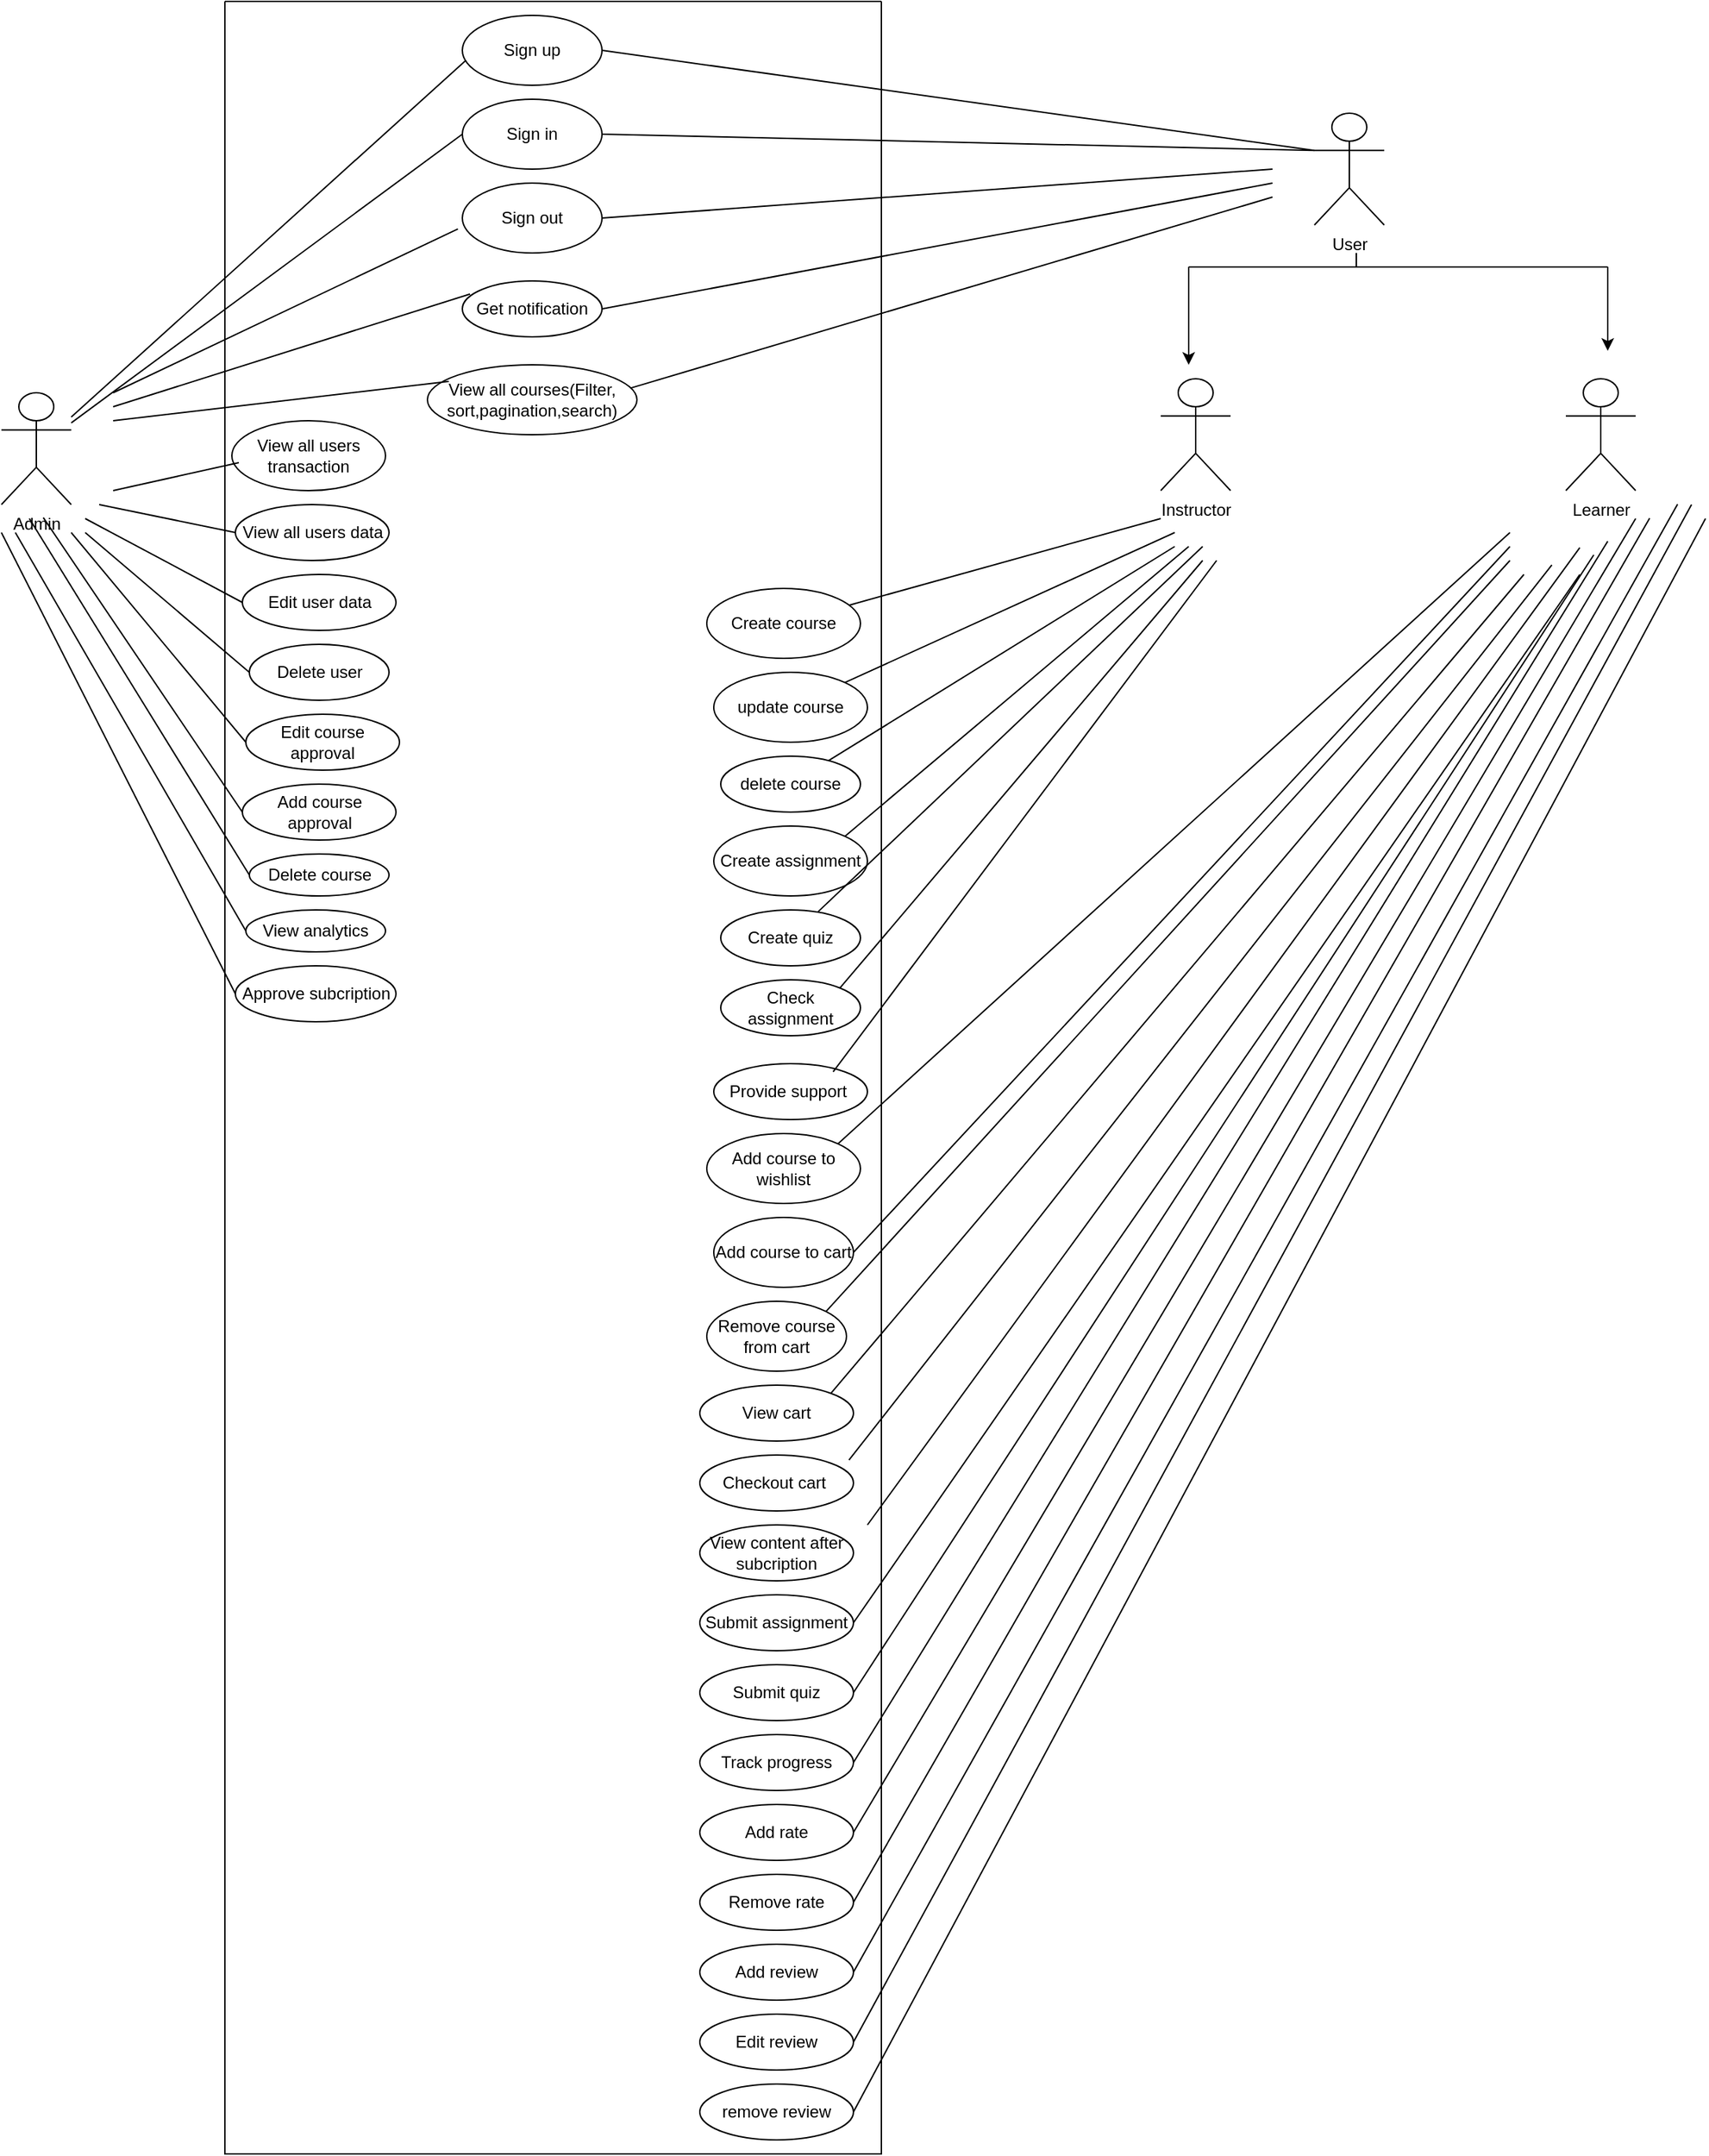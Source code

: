 <mxfile version="22.0.8" type="github">
  <diagram name="Page-1" id="YhNZJ8bQZAhqDyXA25JJ">
    <mxGraphModel dx="3500" dy="1780" grid="1" gridSize="10" guides="1" tooltips="1" connect="1" arrows="1" fold="1" page="1" pageScale="1" pageWidth="850" pageHeight="1100" math="0" shadow="0">
      <root>
        <mxCell id="0" />
        <mxCell id="1" parent="0" />
        <mxCell id="DYnENjNT_vylz437ZZMC-1" value="Admin" style="shape=umlActor;verticalLabelPosition=bottom;verticalAlign=top;html=1;outlineConnect=0;" vertex="1" parent="1">
          <mxGeometry x="20" y="310" width="50" height="80" as="geometry" />
        </mxCell>
        <mxCell id="DYnENjNT_vylz437ZZMC-2" value="Learner" style="shape=umlActor;verticalLabelPosition=bottom;verticalAlign=top;html=1;outlineConnect=0;" vertex="1" parent="1">
          <mxGeometry x="1140" y="300" width="50" height="80" as="geometry" />
        </mxCell>
        <mxCell id="DYnENjNT_vylz437ZZMC-3" value="Instructor" style="shape=umlActor;verticalLabelPosition=bottom;verticalAlign=top;html=1;outlineConnect=0;" vertex="1" parent="1">
          <mxGeometry x="850" y="300" width="50" height="80" as="geometry" />
        </mxCell>
        <mxCell id="DYnENjNT_vylz437ZZMC-6" value="" style="swimlane;startSize=0;" vertex="1" parent="1">
          <mxGeometry x="180" y="30" width="470" height="1540" as="geometry" />
        </mxCell>
        <mxCell id="DYnENjNT_vylz437ZZMC-7" value="Sign up" style="ellipse;whiteSpace=wrap;html=1;" vertex="1" parent="DYnENjNT_vylz437ZZMC-6">
          <mxGeometry x="170" y="10" width="100" height="50" as="geometry" />
        </mxCell>
        <mxCell id="DYnENjNT_vylz437ZZMC-8" value="View all courses(Filter, sort,pagination,search)" style="ellipse;whiteSpace=wrap;html=1;" vertex="1" parent="DYnENjNT_vylz437ZZMC-6">
          <mxGeometry x="145" y="260" width="150" height="50" as="geometry" />
        </mxCell>
        <mxCell id="DYnENjNT_vylz437ZZMC-9" value="Create course" style="ellipse;whiteSpace=wrap;html=1;" vertex="1" parent="DYnENjNT_vylz437ZZMC-6">
          <mxGeometry x="345" y="420" width="110" height="50" as="geometry" />
        </mxCell>
        <mxCell id="DYnENjNT_vylz437ZZMC-10" value="Add course to wishlist" style="ellipse;whiteSpace=wrap;html=1;" vertex="1" parent="DYnENjNT_vylz437ZZMC-6">
          <mxGeometry x="345" y="810" width="110" height="50" as="geometry" />
        </mxCell>
        <mxCell id="DYnENjNT_vylz437ZZMC-11" value="Add course to cart" style="ellipse;whiteSpace=wrap;html=1;" vertex="1" parent="DYnENjNT_vylz437ZZMC-6">
          <mxGeometry x="350" y="870" width="100" height="50" as="geometry" />
        </mxCell>
        <mxCell id="DYnENjNT_vylz437ZZMC-12" value="delete course" style="ellipse;whiteSpace=wrap;html=1;" vertex="1" parent="DYnENjNT_vylz437ZZMC-6">
          <mxGeometry x="355" y="540" width="100" height="40" as="geometry" />
        </mxCell>
        <mxCell id="DYnENjNT_vylz437ZZMC-13" value="update course" style="ellipse;whiteSpace=wrap;html=1;" vertex="1" parent="DYnENjNT_vylz437ZZMC-6">
          <mxGeometry x="350" y="480" width="110" height="50" as="geometry" />
        </mxCell>
        <mxCell id="DYnENjNT_vylz437ZZMC-14" value="Create assignment" style="ellipse;whiteSpace=wrap;html=1;" vertex="1" parent="DYnENjNT_vylz437ZZMC-6">
          <mxGeometry x="350" y="590" width="110" height="50" as="geometry" />
        </mxCell>
        <mxCell id="DYnENjNT_vylz437ZZMC-24" value="Create quiz" style="ellipse;whiteSpace=wrap;html=1;" vertex="1" parent="DYnENjNT_vylz437ZZMC-6">
          <mxGeometry x="355" y="650" width="100" height="40" as="geometry" />
        </mxCell>
        <mxCell id="DYnENjNT_vylz437ZZMC-26" value="Check assignment" style="ellipse;whiteSpace=wrap;html=1;" vertex="1" parent="DYnENjNT_vylz437ZZMC-6">
          <mxGeometry x="355" y="700" width="100" height="40" as="geometry" />
        </mxCell>
        <mxCell id="DYnENjNT_vylz437ZZMC-28" value="Get notification" style="ellipse;whiteSpace=wrap;html=1;" vertex="1" parent="DYnENjNT_vylz437ZZMC-6">
          <mxGeometry x="170" y="200" width="100" height="40" as="geometry" />
        </mxCell>
        <mxCell id="DYnENjNT_vylz437ZZMC-27" value="Provide support&amp;nbsp;" style="ellipse;whiteSpace=wrap;html=1;" vertex="1" parent="DYnENjNT_vylz437ZZMC-6">
          <mxGeometry x="350" y="760" width="110" height="40" as="geometry" />
        </mxCell>
        <mxCell id="DYnENjNT_vylz437ZZMC-31" value="Remove course from cart" style="ellipse;whiteSpace=wrap;html=1;" vertex="1" parent="DYnENjNT_vylz437ZZMC-6">
          <mxGeometry x="345" y="930" width="100" height="50" as="geometry" />
        </mxCell>
        <mxCell id="DYnENjNT_vylz437ZZMC-32" value="View cart" style="ellipse;whiteSpace=wrap;html=1;" vertex="1" parent="DYnENjNT_vylz437ZZMC-6">
          <mxGeometry x="340" y="990" width="110" height="40" as="geometry" />
        </mxCell>
        <mxCell id="DYnENjNT_vylz437ZZMC-33" value="Checkout cart&amp;nbsp;" style="ellipse;whiteSpace=wrap;html=1;" vertex="1" parent="DYnENjNT_vylz437ZZMC-6">
          <mxGeometry x="340" y="1040" width="110" height="40" as="geometry" />
        </mxCell>
        <mxCell id="DYnENjNT_vylz437ZZMC-34" value="View content after subcription" style="ellipse;whiteSpace=wrap;html=1;" vertex="1" parent="DYnENjNT_vylz437ZZMC-6">
          <mxGeometry x="340" y="1090" width="110" height="40" as="geometry" />
        </mxCell>
        <mxCell id="DYnENjNT_vylz437ZZMC-35" value="Submit assignment" style="ellipse;whiteSpace=wrap;html=1;" vertex="1" parent="DYnENjNT_vylz437ZZMC-6">
          <mxGeometry x="340" y="1140" width="110" height="40" as="geometry" />
        </mxCell>
        <mxCell id="DYnENjNT_vylz437ZZMC-36" value="Submit quiz" style="ellipse;whiteSpace=wrap;html=1;" vertex="1" parent="DYnENjNT_vylz437ZZMC-6">
          <mxGeometry x="340" y="1190" width="110" height="40" as="geometry" />
        </mxCell>
        <mxCell id="DYnENjNT_vylz437ZZMC-38" value="Track progress" style="ellipse;whiteSpace=wrap;html=1;" vertex="1" parent="DYnENjNT_vylz437ZZMC-6">
          <mxGeometry x="340" y="1240" width="110" height="40" as="geometry" />
        </mxCell>
        <mxCell id="DYnENjNT_vylz437ZZMC-39" value="Add rate" style="ellipse;whiteSpace=wrap;html=1;" vertex="1" parent="DYnENjNT_vylz437ZZMC-6">
          <mxGeometry x="340" y="1290" width="110" height="40" as="geometry" />
        </mxCell>
        <mxCell id="DYnENjNT_vylz437ZZMC-40" value="Remove rate" style="ellipse;whiteSpace=wrap;html=1;" vertex="1" parent="DYnENjNT_vylz437ZZMC-6">
          <mxGeometry x="340" y="1340" width="110" height="40" as="geometry" />
        </mxCell>
        <mxCell id="DYnENjNT_vylz437ZZMC-41" value="Add review" style="ellipse;whiteSpace=wrap;html=1;" vertex="1" parent="DYnENjNT_vylz437ZZMC-6">
          <mxGeometry x="340" y="1390" width="110" height="40" as="geometry" />
        </mxCell>
        <mxCell id="DYnENjNT_vylz437ZZMC-42" value="Edit review" style="ellipse;whiteSpace=wrap;html=1;" vertex="1" parent="DYnENjNT_vylz437ZZMC-6">
          <mxGeometry x="340" y="1440" width="110" height="40" as="geometry" />
        </mxCell>
        <mxCell id="DYnENjNT_vylz437ZZMC-43" value="remove review" style="ellipse;whiteSpace=wrap;html=1;" vertex="1" parent="DYnENjNT_vylz437ZZMC-6">
          <mxGeometry x="340" y="1490" width="110" height="40" as="geometry" />
        </mxCell>
        <mxCell id="DYnENjNT_vylz437ZZMC-45" value="View all users transaction" style="ellipse;whiteSpace=wrap;html=1;" vertex="1" parent="DYnENjNT_vylz437ZZMC-6">
          <mxGeometry x="5" y="300" width="110" height="50" as="geometry" />
        </mxCell>
        <mxCell id="DYnENjNT_vylz437ZZMC-46" value="View all users data" style="ellipse;whiteSpace=wrap;html=1;" vertex="1" parent="DYnENjNT_vylz437ZZMC-6">
          <mxGeometry x="7.5" y="360" width="110" height="40" as="geometry" />
        </mxCell>
        <mxCell id="DYnENjNT_vylz437ZZMC-47" value="Edit user data" style="ellipse;whiteSpace=wrap;html=1;" vertex="1" parent="DYnENjNT_vylz437ZZMC-6">
          <mxGeometry x="12.5" y="410" width="110" height="40" as="geometry" />
        </mxCell>
        <mxCell id="DYnENjNT_vylz437ZZMC-48" value="Delete user" style="ellipse;whiteSpace=wrap;html=1;" vertex="1" parent="DYnENjNT_vylz437ZZMC-6">
          <mxGeometry x="17.5" y="460" width="100" height="40" as="geometry" />
        </mxCell>
        <mxCell id="DYnENjNT_vylz437ZZMC-49" value="Edit course approval" style="ellipse;whiteSpace=wrap;html=1;" vertex="1" parent="DYnENjNT_vylz437ZZMC-6">
          <mxGeometry x="15" y="510" width="110" height="40" as="geometry" />
        </mxCell>
        <mxCell id="DYnENjNT_vylz437ZZMC-50" value="Add course approval" style="ellipse;whiteSpace=wrap;html=1;" vertex="1" parent="DYnENjNT_vylz437ZZMC-6">
          <mxGeometry x="12.5" y="560" width="110" height="40" as="geometry" />
        </mxCell>
        <mxCell id="DYnENjNT_vylz437ZZMC-51" value="Delete course" style="ellipse;whiteSpace=wrap;html=1;" vertex="1" parent="DYnENjNT_vylz437ZZMC-6">
          <mxGeometry x="17.5" y="610" width="100" height="30" as="geometry" />
        </mxCell>
        <mxCell id="DYnENjNT_vylz437ZZMC-52" value="View analytics" style="ellipse;whiteSpace=wrap;html=1;" vertex="1" parent="DYnENjNT_vylz437ZZMC-6">
          <mxGeometry x="15" y="650" width="100" height="30" as="geometry" />
        </mxCell>
        <mxCell id="DYnENjNT_vylz437ZZMC-53" value="Approve subcription" style="ellipse;whiteSpace=wrap;html=1;" vertex="1" parent="DYnENjNT_vylz437ZZMC-6">
          <mxGeometry x="7.5" y="690" width="115" height="40" as="geometry" />
        </mxCell>
        <mxCell id="DYnENjNT_vylz437ZZMC-54" value="Sign out" style="ellipse;whiteSpace=wrap;html=1;" vertex="1" parent="DYnENjNT_vylz437ZZMC-6">
          <mxGeometry x="170" y="130" width="100" height="50" as="geometry" />
        </mxCell>
        <mxCell id="DYnENjNT_vylz437ZZMC-55" value="Sign in" style="ellipse;whiteSpace=wrap;html=1;" vertex="1" parent="DYnENjNT_vylz437ZZMC-6">
          <mxGeometry x="170" y="70" width="100" height="50" as="geometry" />
        </mxCell>
        <mxCell id="DYnENjNT_vylz437ZZMC-61" value="" style="endArrow=none;html=1;rounded=0;entryX=0.026;entryY=0.642;entryDx=0;entryDy=0;entryPerimeter=0;" edge="1" parent="1" source="DYnENjNT_vylz437ZZMC-1" target="DYnENjNT_vylz437ZZMC-7">
          <mxGeometry width="50" height="50" relative="1" as="geometry">
            <mxPoint x="90" y="270" as="sourcePoint" />
            <mxPoint x="330" y="210" as="targetPoint" />
          </mxGeometry>
        </mxCell>
        <mxCell id="DYnENjNT_vylz437ZZMC-62" value="" style="endArrow=none;html=1;rounded=0;entryX=0;entryY=0.5;entryDx=0;entryDy=0;" edge="1" parent="1" source="DYnENjNT_vylz437ZZMC-1" target="DYnENjNT_vylz437ZZMC-55">
          <mxGeometry width="50" height="50" relative="1" as="geometry">
            <mxPoint x="280" y="260" as="sourcePoint" />
            <mxPoint x="330" y="210" as="targetPoint" />
          </mxGeometry>
        </mxCell>
        <mxCell id="DYnENjNT_vylz437ZZMC-63" value="" style="endArrow=none;html=1;rounded=0;entryX=-0.032;entryY=0.656;entryDx=0;entryDy=0;entryPerimeter=0;" edge="1" parent="1" target="DYnENjNT_vylz437ZZMC-54">
          <mxGeometry width="50" height="50" relative="1" as="geometry">
            <mxPoint x="100" y="310" as="sourcePoint" />
            <mxPoint x="330" y="210" as="targetPoint" />
          </mxGeometry>
        </mxCell>
        <mxCell id="DYnENjNT_vylz437ZZMC-64" value="" style="endArrow=none;html=1;rounded=0;entryX=0.055;entryY=0.234;entryDx=0;entryDy=0;entryPerimeter=0;" edge="1" parent="1" target="DYnENjNT_vylz437ZZMC-28">
          <mxGeometry width="50" height="50" relative="1" as="geometry">
            <mxPoint x="100" y="320" as="sourcePoint" />
            <mxPoint x="330" y="210" as="targetPoint" />
          </mxGeometry>
        </mxCell>
        <mxCell id="DYnENjNT_vylz437ZZMC-65" value="" style="endArrow=none;html=1;rounded=0;entryX=0.102;entryY=0.238;entryDx=0;entryDy=0;entryPerimeter=0;" edge="1" parent="1" target="DYnENjNT_vylz437ZZMC-8">
          <mxGeometry width="50" height="50" relative="1" as="geometry">
            <mxPoint x="100" y="330" as="sourcePoint" />
            <mxPoint x="330" y="210" as="targetPoint" />
          </mxGeometry>
        </mxCell>
        <mxCell id="DYnENjNT_vylz437ZZMC-70" value="User" style="shape=umlActor;verticalLabelPosition=bottom;verticalAlign=top;html=1;outlineConnect=0;" vertex="1" parent="1">
          <mxGeometry x="960" y="110" width="50" height="80" as="geometry" />
        </mxCell>
        <mxCell id="DYnENjNT_vylz437ZZMC-71" value="" style="endArrow=none;html=1;rounded=0;" edge="1" parent="1">
          <mxGeometry width="50" height="50" relative="1" as="geometry">
            <mxPoint x="870" y="220" as="sourcePoint" />
            <mxPoint x="1170" y="220" as="targetPoint" />
          </mxGeometry>
        </mxCell>
        <mxCell id="DYnENjNT_vylz437ZZMC-72" value="" style="endArrow=classic;html=1;rounded=0;" edge="1" parent="1">
          <mxGeometry width="50" height="50" relative="1" as="geometry">
            <mxPoint x="870" y="220" as="sourcePoint" />
            <mxPoint x="870" y="290" as="targetPoint" />
          </mxGeometry>
        </mxCell>
        <mxCell id="DYnENjNT_vylz437ZZMC-73" value="" style="endArrow=classic;html=1;rounded=0;" edge="1" parent="1">
          <mxGeometry width="50" height="50" relative="1" as="geometry">
            <mxPoint x="1170" y="220" as="sourcePoint" />
            <mxPoint x="1170" y="280" as="targetPoint" />
          </mxGeometry>
        </mxCell>
        <mxCell id="DYnENjNT_vylz437ZZMC-74" value="" style="endArrow=none;html=1;rounded=0;" edge="1" parent="1">
          <mxGeometry width="50" height="50" relative="1" as="geometry">
            <mxPoint x="990" y="220" as="sourcePoint" />
            <mxPoint x="990" y="210" as="targetPoint" />
          </mxGeometry>
        </mxCell>
        <mxCell id="DYnENjNT_vylz437ZZMC-75" value="" style="endArrow=none;html=1;rounded=0;exitX=1;exitY=0.5;exitDx=0;exitDy=0;entryX=0;entryY=0.333;entryDx=0;entryDy=0;entryPerimeter=0;" edge="1" parent="1" source="DYnENjNT_vylz437ZZMC-7" target="DYnENjNT_vylz437ZZMC-70">
          <mxGeometry width="50" height="50" relative="1" as="geometry">
            <mxPoint x="340" y="260" as="sourcePoint" />
            <mxPoint x="950" y="110" as="targetPoint" />
          </mxGeometry>
        </mxCell>
        <mxCell id="DYnENjNT_vylz437ZZMC-78" value="" style="endArrow=none;html=1;rounded=0;entryX=0;entryY=0.333;entryDx=0;entryDy=0;entryPerimeter=0;exitX=1;exitY=0.5;exitDx=0;exitDy=0;" edge="1" parent="1" source="DYnENjNT_vylz437ZZMC-55" target="DYnENjNT_vylz437ZZMC-70">
          <mxGeometry width="50" height="50" relative="1" as="geometry">
            <mxPoint x="340" y="260" as="sourcePoint" />
            <mxPoint x="390" y="210" as="targetPoint" />
          </mxGeometry>
        </mxCell>
        <mxCell id="DYnENjNT_vylz437ZZMC-79" value="" style="endArrow=none;html=1;rounded=0;exitX=1;exitY=0.5;exitDx=0;exitDy=0;" edge="1" parent="1" source="DYnENjNT_vylz437ZZMC-54">
          <mxGeometry width="50" height="50" relative="1" as="geometry">
            <mxPoint x="340" y="260" as="sourcePoint" />
            <mxPoint x="930" y="150" as="targetPoint" />
          </mxGeometry>
        </mxCell>
        <mxCell id="DYnENjNT_vylz437ZZMC-80" value="" style="endArrow=none;html=1;rounded=0;exitX=1;exitY=0.5;exitDx=0;exitDy=0;" edge="1" parent="1" source="DYnENjNT_vylz437ZZMC-28">
          <mxGeometry width="50" height="50" relative="1" as="geometry">
            <mxPoint x="340" y="260" as="sourcePoint" />
            <mxPoint x="930" y="160" as="targetPoint" />
          </mxGeometry>
        </mxCell>
        <mxCell id="DYnENjNT_vylz437ZZMC-83" value="" style="endArrow=none;html=1;rounded=0;exitX=0.969;exitY=0.334;exitDx=0;exitDy=0;exitPerimeter=0;" edge="1" parent="1" source="DYnENjNT_vylz437ZZMC-8">
          <mxGeometry width="50" height="50" relative="1" as="geometry">
            <mxPoint x="340" y="260" as="sourcePoint" />
            <mxPoint x="930" y="170" as="targetPoint" />
          </mxGeometry>
        </mxCell>
        <mxCell id="DYnENjNT_vylz437ZZMC-84" value="" style="endArrow=none;html=1;rounded=0;" edge="1" parent="1" source="DYnENjNT_vylz437ZZMC-9">
          <mxGeometry width="50" height="50" relative="1" as="geometry">
            <mxPoint x="370" y="430" as="sourcePoint" />
            <mxPoint x="850" y="400" as="targetPoint" />
          </mxGeometry>
        </mxCell>
        <mxCell id="DYnENjNT_vylz437ZZMC-85" value="" style="endArrow=none;html=1;rounded=0;exitX=1;exitY=0;exitDx=0;exitDy=0;" edge="1" parent="1" source="DYnENjNT_vylz437ZZMC-13">
          <mxGeometry width="50" height="50" relative="1" as="geometry">
            <mxPoint x="370" y="430" as="sourcePoint" />
            <mxPoint x="860" y="410" as="targetPoint" />
          </mxGeometry>
        </mxCell>
        <mxCell id="DYnENjNT_vylz437ZZMC-86" value="" style="endArrow=none;html=1;rounded=0;" edge="1" parent="1" source="DYnENjNT_vylz437ZZMC-12">
          <mxGeometry width="50" height="50" relative="1" as="geometry">
            <mxPoint x="370" y="430" as="sourcePoint" />
            <mxPoint x="860" y="420" as="targetPoint" />
          </mxGeometry>
        </mxCell>
        <mxCell id="DYnENjNT_vylz437ZZMC-87" value="" style="endArrow=none;html=1;rounded=0;exitX=1;exitY=0;exitDx=0;exitDy=0;" edge="1" parent="1" source="DYnENjNT_vylz437ZZMC-14">
          <mxGeometry width="50" height="50" relative="1" as="geometry">
            <mxPoint x="370" y="620" as="sourcePoint" />
            <mxPoint x="870" y="420" as="targetPoint" />
          </mxGeometry>
        </mxCell>
        <mxCell id="DYnENjNT_vylz437ZZMC-88" value="" style="endArrow=none;html=1;rounded=0;" edge="1" parent="1" source="DYnENjNT_vylz437ZZMC-24">
          <mxGeometry width="50" height="50" relative="1" as="geometry">
            <mxPoint x="370" y="620" as="sourcePoint" />
            <mxPoint x="880" y="420" as="targetPoint" />
          </mxGeometry>
        </mxCell>
        <mxCell id="DYnENjNT_vylz437ZZMC-89" value="" style="endArrow=none;html=1;rounded=0;exitX=1;exitY=0;exitDx=0;exitDy=0;" edge="1" parent="1" source="DYnENjNT_vylz437ZZMC-26">
          <mxGeometry width="50" height="50" relative="1" as="geometry">
            <mxPoint x="370" y="620" as="sourcePoint" />
            <mxPoint x="880" y="430" as="targetPoint" />
          </mxGeometry>
        </mxCell>
        <mxCell id="DYnENjNT_vylz437ZZMC-90" value="" style="endArrow=none;html=1;rounded=0;exitX=0.777;exitY=0.146;exitDx=0;exitDy=0;exitPerimeter=0;" edge="1" parent="1" source="DYnENjNT_vylz437ZZMC-27">
          <mxGeometry width="50" height="50" relative="1" as="geometry">
            <mxPoint x="370" y="620" as="sourcePoint" />
            <mxPoint x="890" y="430" as="targetPoint" />
          </mxGeometry>
        </mxCell>
        <mxCell id="DYnENjNT_vylz437ZZMC-91" value="" style="endArrow=none;html=1;rounded=0;exitX=1;exitY=0;exitDx=0;exitDy=0;" edge="1" parent="1" source="DYnENjNT_vylz437ZZMC-10">
          <mxGeometry width="50" height="50" relative="1" as="geometry">
            <mxPoint x="690" y="760" as="sourcePoint" />
            <mxPoint x="1100" y="410" as="targetPoint" />
          </mxGeometry>
        </mxCell>
        <mxCell id="DYnENjNT_vylz437ZZMC-92" value="" style="endArrow=none;html=1;rounded=0;exitX=1;exitY=0.5;exitDx=0;exitDy=0;" edge="1" parent="1" source="DYnENjNT_vylz437ZZMC-11">
          <mxGeometry width="50" height="50" relative="1" as="geometry">
            <mxPoint x="690" y="760" as="sourcePoint" />
            <mxPoint x="1100" y="420" as="targetPoint" />
          </mxGeometry>
        </mxCell>
        <mxCell id="DYnENjNT_vylz437ZZMC-94" value="" style="endArrow=none;html=1;rounded=0;exitX=1;exitY=0;exitDx=0;exitDy=0;" edge="1" parent="1" source="DYnENjNT_vylz437ZZMC-31">
          <mxGeometry width="50" height="50" relative="1" as="geometry">
            <mxPoint x="670" y="800" as="sourcePoint" />
            <mxPoint x="1100" y="430" as="targetPoint" />
          </mxGeometry>
        </mxCell>
        <mxCell id="DYnENjNT_vylz437ZZMC-95" value="" style="endArrow=none;html=1;rounded=0;exitX=1;exitY=0;exitDx=0;exitDy=0;" edge="1" parent="1" source="DYnENjNT_vylz437ZZMC-32">
          <mxGeometry width="50" height="50" relative="1" as="geometry">
            <mxPoint x="670" y="800" as="sourcePoint" />
            <mxPoint x="1110" y="440" as="targetPoint" />
          </mxGeometry>
        </mxCell>
        <mxCell id="DYnENjNT_vylz437ZZMC-96" value="" style="endArrow=none;html=1;rounded=0;exitX=0.971;exitY=0.089;exitDx=0;exitDy=0;exitPerimeter=0;" edge="1" parent="1" source="DYnENjNT_vylz437ZZMC-33">
          <mxGeometry width="50" height="50" relative="1" as="geometry">
            <mxPoint x="640" y="940" as="sourcePoint" />
            <mxPoint x="1130" y="433.143" as="targetPoint" />
          </mxGeometry>
        </mxCell>
        <mxCell id="DYnENjNT_vylz437ZZMC-97" value="" style="endArrow=none;html=1;rounded=0;" edge="1" parent="1">
          <mxGeometry width="50" height="50" relative="1" as="geometry">
            <mxPoint x="640" y="1120" as="sourcePoint" />
            <mxPoint x="1150" y="420.857" as="targetPoint" />
          </mxGeometry>
        </mxCell>
        <mxCell id="DYnENjNT_vylz437ZZMC-98" value="" style="endArrow=none;html=1;rounded=0;exitX=1;exitY=0.5;exitDx=0;exitDy=0;" edge="1" parent="1" source="DYnENjNT_vylz437ZZMC-35">
          <mxGeometry width="50" height="50" relative="1" as="geometry">
            <mxPoint x="640" y="1200" as="sourcePoint" />
            <mxPoint x="1150" y="440" as="targetPoint" />
          </mxGeometry>
        </mxCell>
        <mxCell id="DYnENjNT_vylz437ZZMC-99" value="" style="endArrow=none;html=1;rounded=0;exitX=1;exitY=0.5;exitDx=0;exitDy=0;" edge="1" parent="1" source="DYnENjNT_vylz437ZZMC-36">
          <mxGeometry width="50" height="50" relative="1" as="geometry">
            <mxPoint x="640" y="1340" as="sourcePoint" />
            <mxPoint x="1160" y="426.0" as="targetPoint" />
          </mxGeometry>
        </mxCell>
        <mxCell id="DYnENjNT_vylz437ZZMC-100" value="" style="endArrow=none;html=1;rounded=0;exitX=1;exitY=0.5;exitDx=0;exitDy=0;" edge="1" parent="1" source="DYnENjNT_vylz437ZZMC-38">
          <mxGeometry width="50" height="50" relative="1" as="geometry">
            <mxPoint x="690" y="1290" as="sourcePoint" />
            <mxPoint x="1170" y="416.286" as="targetPoint" />
          </mxGeometry>
        </mxCell>
        <mxCell id="DYnENjNT_vylz437ZZMC-101" value="" style="endArrow=none;html=1;rounded=0;exitX=1;exitY=0.5;exitDx=0;exitDy=0;" edge="1" parent="1" source="DYnENjNT_vylz437ZZMC-39">
          <mxGeometry width="50" height="50" relative="1" as="geometry">
            <mxPoint x="690" y="1290" as="sourcePoint" />
            <mxPoint x="1190" y="400" as="targetPoint" />
          </mxGeometry>
        </mxCell>
        <mxCell id="DYnENjNT_vylz437ZZMC-102" value="" style="endArrow=none;html=1;rounded=0;exitX=1;exitY=0.5;exitDx=0;exitDy=0;" edge="1" parent="1" source="DYnENjNT_vylz437ZZMC-40">
          <mxGeometry width="50" height="50" relative="1" as="geometry">
            <mxPoint x="690" y="1420" as="sourcePoint" />
            <mxPoint x="1200" y="399.714" as="targetPoint" />
          </mxGeometry>
        </mxCell>
        <mxCell id="DYnENjNT_vylz437ZZMC-103" value="" style="endArrow=none;html=1;rounded=0;exitX=1;exitY=0.5;exitDx=0;exitDy=0;" edge="1" parent="1" source="DYnENjNT_vylz437ZZMC-41">
          <mxGeometry width="50" height="50" relative="1" as="geometry">
            <mxPoint x="690" y="1340" as="sourcePoint" />
            <mxPoint x="1220" y="389.714" as="targetPoint" />
          </mxGeometry>
        </mxCell>
        <mxCell id="DYnENjNT_vylz437ZZMC-104" value="" style="endArrow=none;html=1;rounded=0;exitX=1;exitY=0.5;exitDx=0;exitDy=0;" edge="1" parent="1" source="DYnENjNT_vylz437ZZMC-42">
          <mxGeometry width="50" height="50" relative="1" as="geometry">
            <mxPoint x="690" y="1470" as="sourcePoint" />
            <mxPoint x="1230" y="390" as="targetPoint" />
          </mxGeometry>
        </mxCell>
        <mxCell id="DYnENjNT_vylz437ZZMC-105" value="" style="endArrow=none;html=1;rounded=0;exitX=1;exitY=0.5;exitDx=0;exitDy=0;" edge="1" parent="1" source="DYnENjNT_vylz437ZZMC-43">
          <mxGeometry width="50" height="50" relative="1" as="geometry">
            <mxPoint x="690" y="1490" as="sourcePoint" />
            <mxPoint x="1240" y="400" as="targetPoint" />
          </mxGeometry>
        </mxCell>
        <mxCell id="DYnENjNT_vylz437ZZMC-106" value="" style="endArrow=none;html=1;rounded=0;" edge="1" parent="1">
          <mxGeometry width="50" height="50" relative="1" as="geometry">
            <mxPoint x="100" y="380" as="sourcePoint" />
            <mxPoint x="190" y="360" as="targetPoint" />
          </mxGeometry>
        </mxCell>
        <mxCell id="DYnENjNT_vylz437ZZMC-107" value="" style="endArrow=none;html=1;rounded=0;entryX=0;entryY=0.5;entryDx=0;entryDy=0;" edge="1" parent="1" target="DYnENjNT_vylz437ZZMC-46">
          <mxGeometry width="50" height="50" relative="1" as="geometry">
            <mxPoint x="90" y="390" as="sourcePoint" />
            <mxPoint x="450" y="430" as="targetPoint" />
          </mxGeometry>
        </mxCell>
        <mxCell id="DYnENjNT_vylz437ZZMC-108" value="" style="endArrow=none;html=1;rounded=0;entryX=0;entryY=0.5;entryDx=0;entryDy=0;" edge="1" parent="1" target="DYnENjNT_vylz437ZZMC-47">
          <mxGeometry width="50" height="50" relative="1" as="geometry">
            <mxPoint x="80" y="400" as="sourcePoint" />
            <mxPoint x="450" y="490" as="targetPoint" />
          </mxGeometry>
        </mxCell>
        <mxCell id="DYnENjNT_vylz437ZZMC-109" value="" style="endArrow=none;html=1;rounded=0;entryX=0;entryY=0.5;entryDx=0;entryDy=0;" edge="1" parent="1" target="DYnENjNT_vylz437ZZMC-48">
          <mxGeometry width="50" height="50" relative="1" as="geometry">
            <mxPoint x="80" y="410" as="sourcePoint" />
            <mxPoint x="450" y="640" as="targetPoint" />
          </mxGeometry>
        </mxCell>
        <mxCell id="DYnENjNT_vylz437ZZMC-110" value="" style="endArrow=none;html=1;rounded=0;entryX=0;entryY=0.5;entryDx=0;entryDy=0;" edge="1" parent="1" target="DYnENjNT_vylz437ZZMC-49">
          <mxGeometry width="50" height="50" relative="1" as="geometry">
            <mxPoint x="70" y="410" as="sourcePoint" />
            <mxPoint x="450" y="820" as="targetPoint" />
          </mxGeometry>
        </mxCell>
        <mxCell id="DYnENjNT_vylz437ZZMC-111" value="" style="endArrow=none;html=1;rounded=0;entryX=0;entryY=0.5;entryDx=0;entryDy=0;" edge="1" parent="1" target="DYnENjNT_vylz437ZZMC-50">
          <mxGeometry width="50" height="50" relative="1" as="geometry">
            <mxPoint x="50" y="399.333" as="sourcePoint" />
            <mxPoint x="450" y="900" as="targetPoint" />
          </mxGeometry>
        </mxCell>
        <mxCell id="DYnENjNT_vylz437ZZMC-112" value="" style="endArrow=none;html=1;rounded=0;entryX=0;entryY=0.5;entryDx=0;entryDy=0;" edge="1" parent="1" target="DYnENjNT_vylz437ZZMC-51">
          <mxGeometry width="50" height="50" relative="1" as="geometry">
            <mxPoint x="40" y="400" as="sourcePoint" />
            <mxPoint x="450" y="730" as="targetPoint" />
          </mxGeometry>
        </mxCell>
        <mxCell id="DYnENjNT_vylz437ZZMC-113" value="" style="endArrow=none;html=1;rounded=0;entryX=0;entryY=0.5;entryDx=0;entryDy=0;" edge="1" parent="1" target="DYnENjNT_vylz437ZZMC-52">
          <mxGeometry width="50" height="50" relative="1" as="geometry">
            <mxPoint x="30" y="410" as="sourcePoint" />
            <mxPoint x="450" y="730" as="targetPoint" />
          </mxGeometry>
        </mxCell>
        <mxCell id="DYnENjNT_vylz437ZZMC-114" value="" style="endArrow=none;html=1;rounded=0;entryX=0;entryY=0.5;entryDx=0;entryDy=0;" edge="1" parent="1" target="DYnENjNT_vylz437ZZMC-53">
          <mxGeometry width="50" height="50" relative="1" as="geometry">
            <mxPoint x="20" y="410" as="sourcePoint" />
            <mxPoint x="450" y="730" as="targetPoint" />
          </mxGeometry>
        </mxCell>
      </root>
    </mxGraphModel>
  </diagram>
</mxfile>
